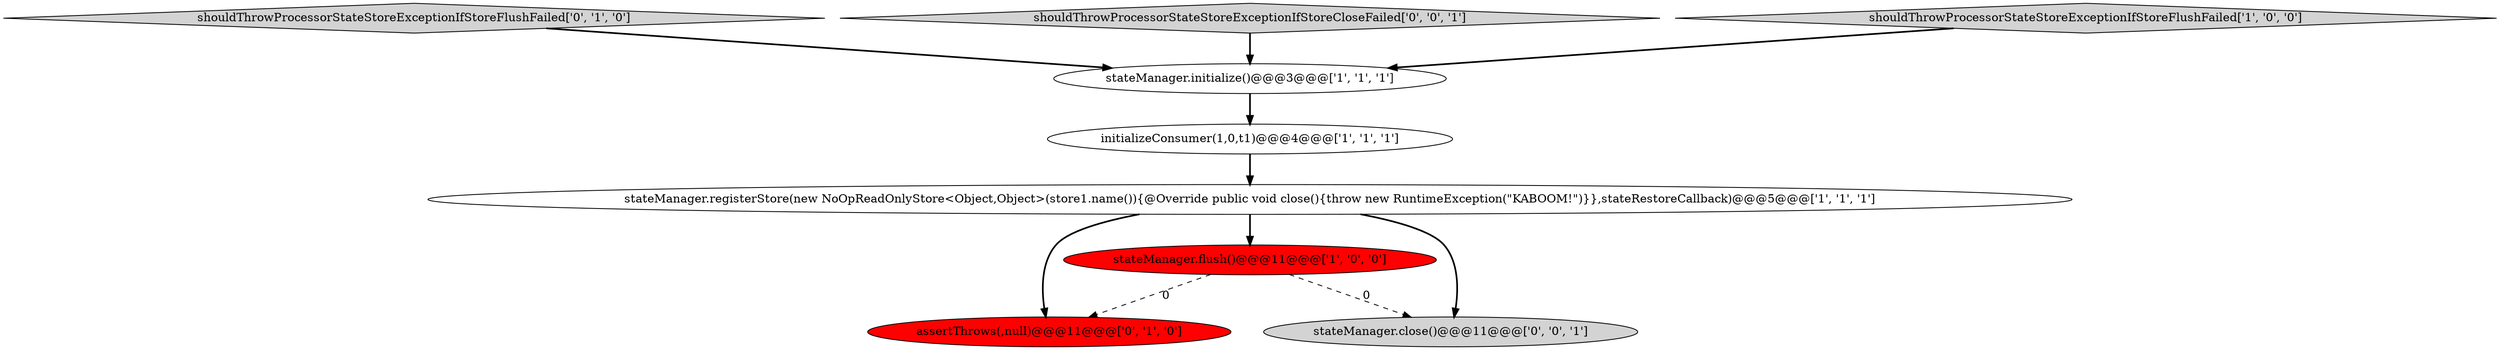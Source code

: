 digraph {
1 [style = filled, label = "stateManager.flush()@@@11@@@['1', '0', '0']", fillcolor = red, shape = ellipse image = "AAA1AAABBB1BBB"];
5 [style = filled, label = "assertThrows(,null)@@@11@@@['0', '1', '0']", fillcolor = red, shape = ellipse image = "AAA1AAABBB2BBB"];
6 [style = filled, label = "shouldThrowProcessorStateStoreExceptionIfStoreFlushFailed['0', '1', '0']", fillcolor = lightgray, shape = diamond image = "AAA0AAABBB2BBB"];
8 [style = filled, label = "stateManager.close()@@@11@@@['0', '0', '1']", fillcolor = lightgray, shape = ellipse image = "AAA0AAABBB3BBB"];
3 [style = filled, label = "stateManager.initialize()@@@3@@@['1', '1', '1']", fillcolor = white, shape = ellipse image = "AAA0AAABBB1BBB"];
7 [style = filled, label = "shouldThrowProcessorStateStoreExceptionIfStoreCloseFailed['0', '0', '1']", fillcolor = lightgray, shape = diamond image = "AAA0AAABBB3BBB"];
2 [style = filled, label = "shouldThrowProcessorStateStoreExceptionIfStoreFlushFailed['1', '0', '0']", fillcolor = lightgray, shape = diamond image = "AAA0AAABBB1BBB"];
0 [style = filled, label = "initializeConsumer(1,0,t1)@@@4@@@['1', '1', '1']", fillcolor = white, shape = ellipse image = "AAA0AAABBB1BBB"];
4 [style = filled, label = "stateManager.registerStore(new NoOpReadOnlyStore<Object,Object>(store1.name()){@Override public void close(){throw new RuntimeException(\"KABOOM!\")}},stateRestoreCallback)@@@5@@@['1', '1', '1']", fillcolor = white, shape = ellipse image = "AAA0AAABBB1BBB"];
6->3 [style = bold, label=""];
4->8 [style = bold, label=""];
1->8 [style = dashed, label="0"];
4->1 [style = bold, label=""];
1->5 [style = dashed, label="0"];
0->4 [style = bold, label=""];
4->5 [style = bold, label=""];
7->3 [style = bold, label=""];
3->0 [style = bold, label=""];
2->3 [style = bold, label=""];
}
